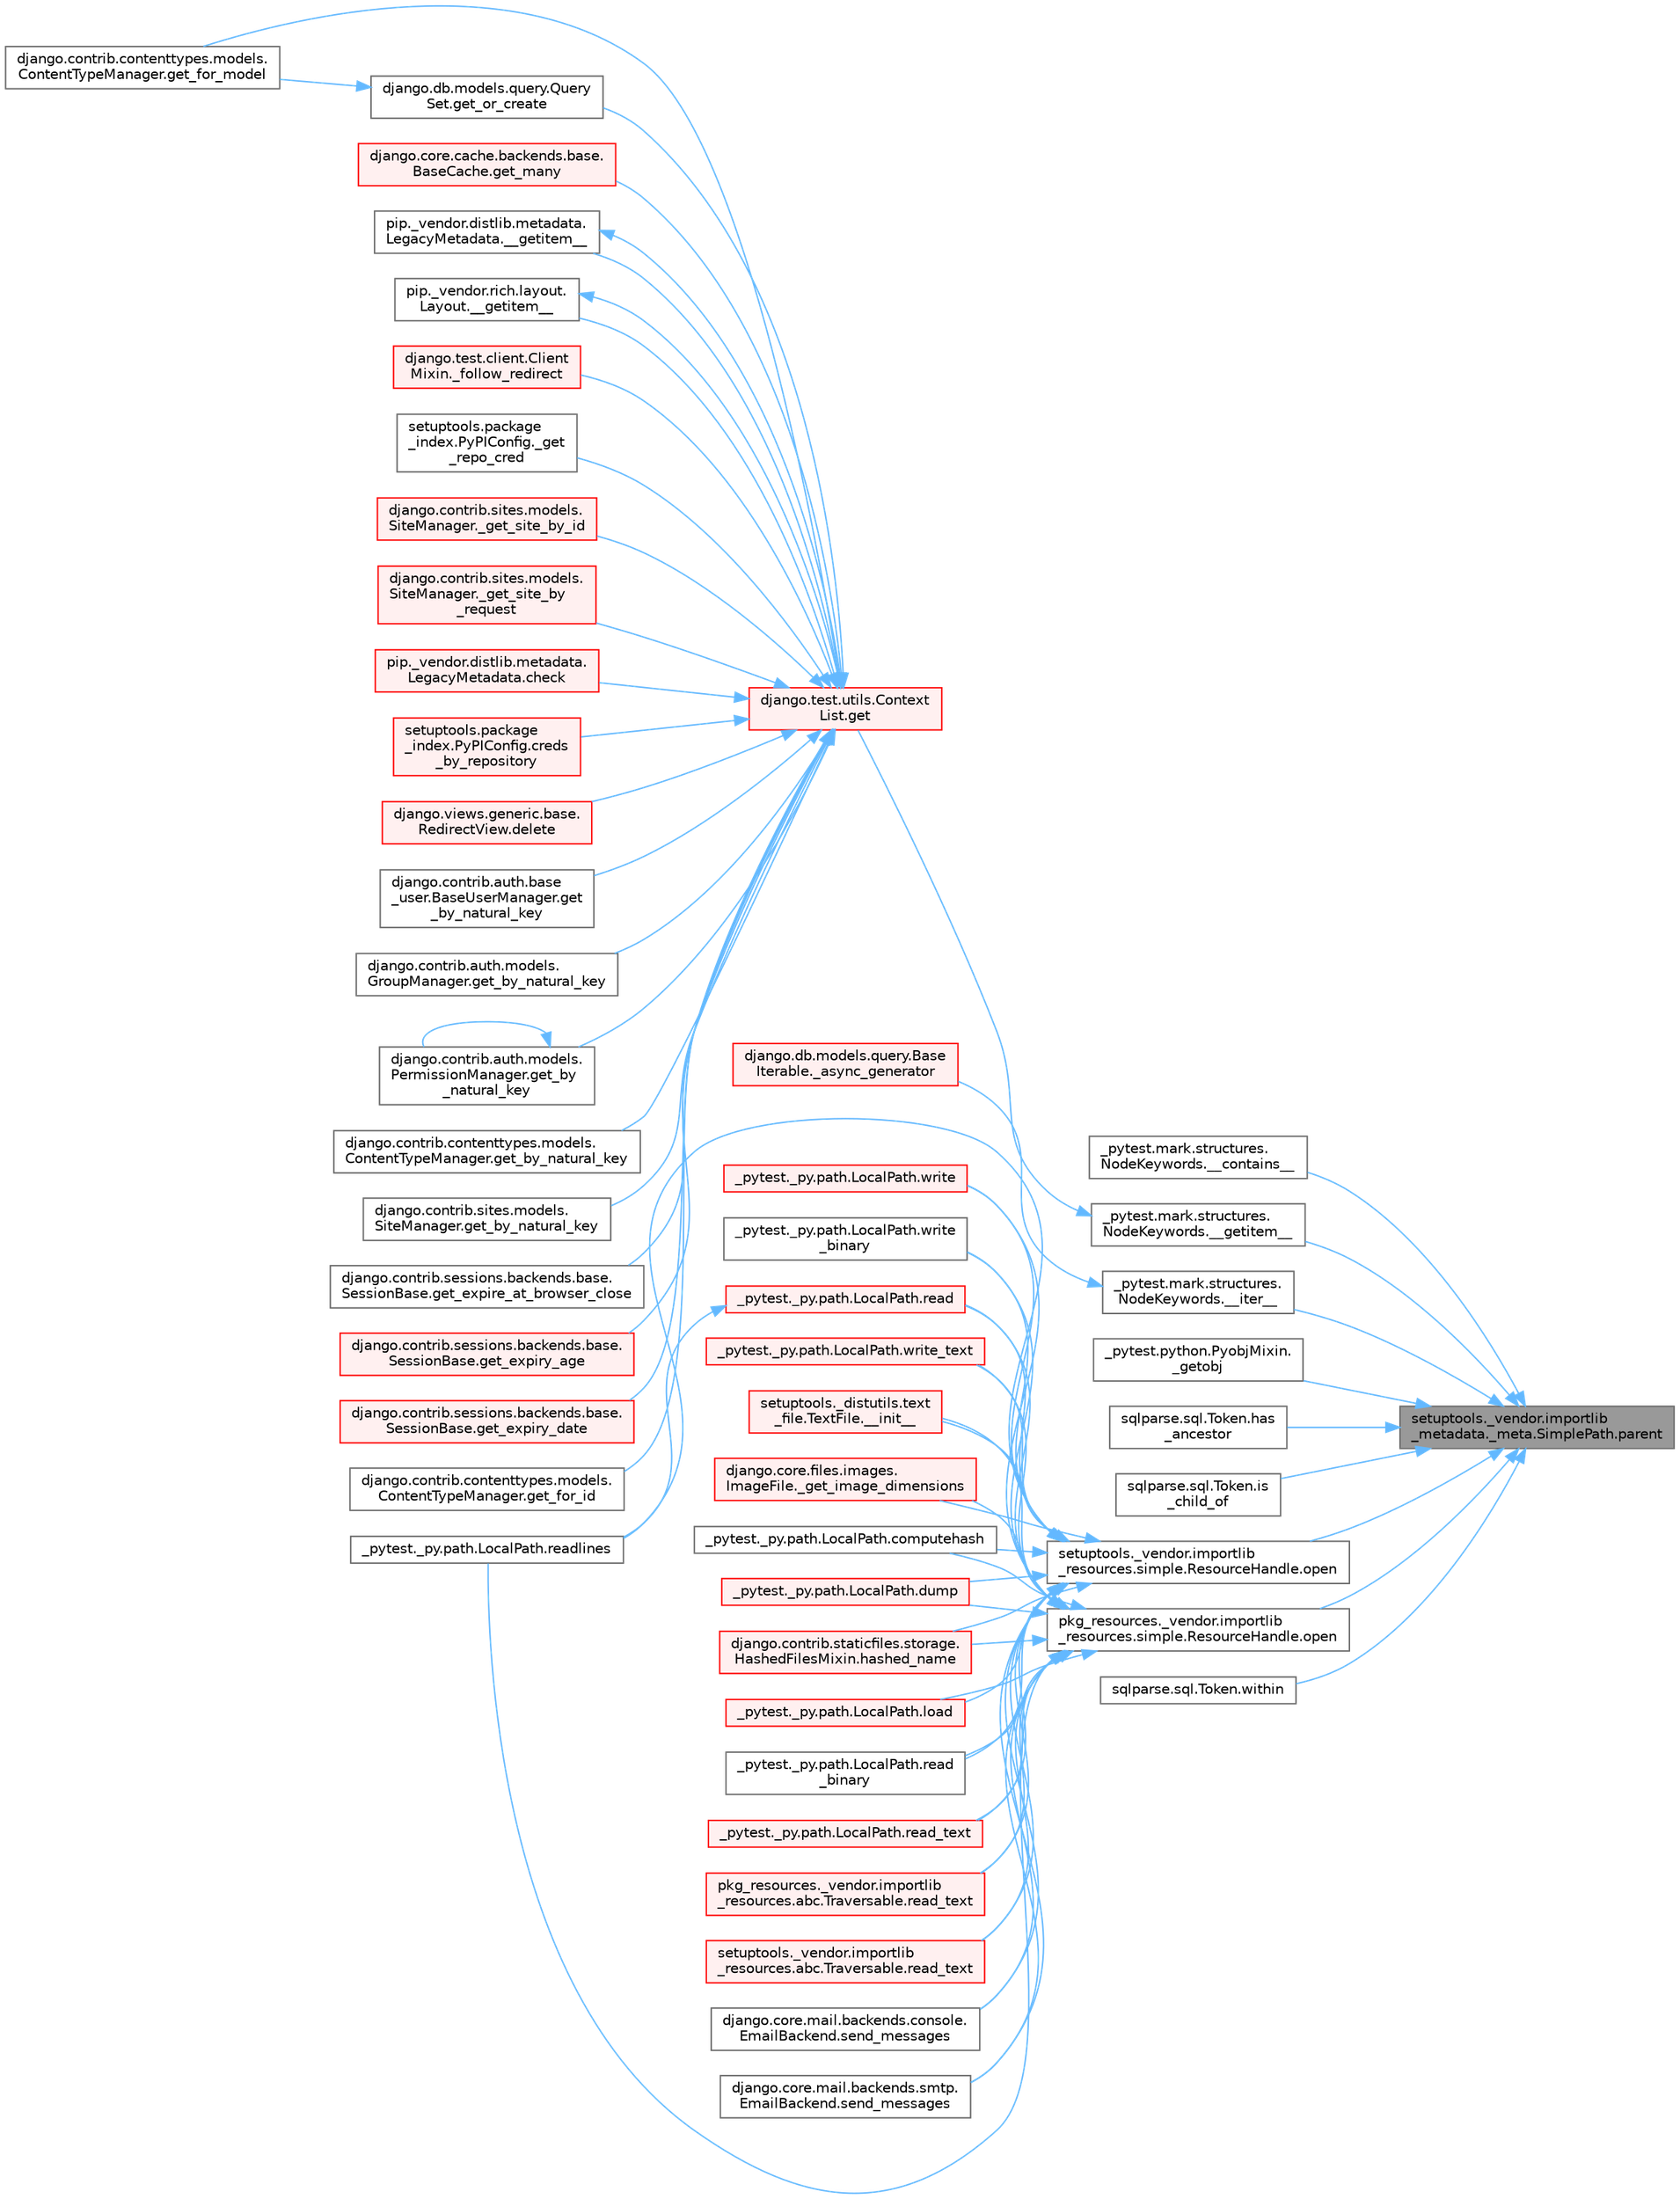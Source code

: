 digraph "setuptools._vendor.importlib_metadata._meta.SimplePath.parent"
{
 // LATEX_PDF_SIZE
  bgcolor="transparent";
  edge [fontname=Helvetica,fontsize=10,labelfontname=Helvetica,labelfontsize=10];
  node [fontname=Helvetica,fontsize=10,shape=box,height=0.2,width=0.4];
  rankdir="RL";
  Node1 [id="Node000001",label="setuptools._vendor.importlib\l_metadata._meta.SimplePath.parent",height=0.2,width=0.4,color="gray40", fillcolor="grey60", style="filled", fontcolor="black",tooltip=" "];
  Node1 -> Node2 [id="edge1_Node000001_Node000002",dir="back",color="steelblue1",style="solid",tooltip=" "];
  Node2 [id="Node000002",label="_pytest.mark.structures.\lNodeKeywords.__contains__",height=0.2,width=0.4,color="grey40", fillcolor="white", style="filled",URL="$class__pytest_1_1mark_1_1structures_1_1_node_keywords.html#a99f7b4075c37b54491e2c0293fe67419",tooltip=" "];
  Node1 -> Node3 [id="edge2_Node000001_Node000003",dir="back",color="steelblue1",style="solid",tooltip=" "];
  Node3 [id="Node000003",label="_pytest.mark.structures.\lNodeKeywords.__getitem__",height=0.2,width=0.4,color="grey40", fillcolor="white", style="filled",URL="$class__pytest_1_1mark_1_1structures_1_1_node_keywords.html#a6c1cff932f4288e6e135fde7bb0a9de5",tooltip=" "];
  Node3 -> Node4 [id="edge3_Node000003_Node000004",dir="back",color="steelblue1",style="solid",tooltip=" "];
  Node4 [id="Node000004",label="django.test.utils.Context\lList.get",height=0.2,width=0.4,color="red", fillcolor="#FFF0F0", style="filled",URL="$classdjango_1_1test_1_1utils_1_1_context_list.html#a1797663a8ac92f44dcb9ad281a896842",tooltip=" "];
  Node4 -> Node5 [id="edge4_Node000004_Node000005",dir="back",color="steelblue1",style="solid",tooltip=" "];
  Node5 [id="Node000005",label="pip._vendor.distlib.metadata.\lLegacyMetadata.__getitem__",height=0.2,width=0.4,color="grey40", fillcolor="white", style="filled",URL="$classpip_1_1__vendor_1_1distlib_1_1metadata_1_1_legacy_metadata.html#a4bbfa90e12a85ff919edb328c979731c",tooltip=" "];
  Node5 -> Node4 [id="edge5_Node000005_Node000004",dir="back",color="steelblue1",style="solid",tooltip=" "];
  Node4 -> Node6 [id="edge6_Node000004_Node000006",dir="back",color="steelblue1",style="solid",tooltip=" "];
  Node6 [id="Node000006",label="pip._vendor.rich.layout.\lLayout.__getitem__",height=0.2,width=0.4,color="grey40", fillcolor="white", style="filled",URL="$classpip_1_1__vendor_1_1rich_1_1layout_1_1_layout.html#add0ab2d771b738c1d8f491d5fc922238",tooltip=" "];
  Node6 -> Node4 [id="edge7_Node000006_Node000004",dir="back",color="steelblue1",style="solid",tooltip=" "];
  Node4 -> Node7 [id="edge8_Node000004_Node000007",dir="back",color="steelblue1",style="solid",tooltip=" "];
  Node7 [id="Node000007",label="django.test.client.Client\lMixin._follow_redirect",height=0.2,width=0.4,color="red", fillcolor="#FFF0F0", style="filled",URL="$classdjango_1_1test_1_1client_1_1_client_mixin.html#a8ef9c674c0e06268a84a19666287c660",tooltip=" "];
  Node4 -> Node1786 [id="edge9_Node000004_Node001786",dir="back",color="steelblue1",style="solid",tooltip=" "];
  Node1786 [id="Node001786",label="setuptools.package\l_index.PyPIConfig._get\l_repo_cred",height=0.2,width=0.4,color="grey40", fillcolor="white", style="filled",URL="$classsetuptools_1_1package__index_1_1_py_p_i_config.html#ae131b3373b6208486cc5f156eaa7265a",tooltip=" "];
  Node4 -> Node1787 [id="edge10_Node000004_Node001787",dir="back",color="steelblue1",style="solid",tooltip=" "];
  Node1787 [id="Node001787",label="django.contrib.sites.models.\lSiteManager._get_site_by_id",height=0.2,width=0.4,color="red", fillcolor="#FFF0F0", style="filled",URL="$classdjango_1_1contrib_1_1sites_1_1models_1_1_site_manager.html#aa2caa86610079c1d43d51ecd4eeffdfd",tooltip=" "];
  Node4 -> Node1789 [id="edge11_Node000004_Node001789",dir="back",color="steelblue1",style="solid",tooltip=" "];
  Node1789 [id="Node001789",label="django.contrib.sites.models.\lSiteManager._get_site_by\l_request",height=0.2,width=0.4,color="red", fillcolor="#FFF0F0", style="filled",URL="$classdjango_1_1contrib_1_1sites_1_1models_1_1_site_manager.html#afe4ac1f1603e7bc2e95bd348c30e9d81",tooltip=" "];
  Node4 -> Node1790 [id="edge12_Node000004_Node001790",dir="back",color="steelblue1",style="solid",tooltip=" "];
  Node1790 [id="Node001790",label="pip._vendor.distlib.metadata.\lLegacyMetadata.check",height=0.2,width=0.4,color="red", fillcolor="#FFF0F0", style="filled",URL="$classpip_1_1__vendor_1_1distlib_1_1metadata_1_1_legacy_metadata.html#a9f3d75961911af2473c8092d354b3d85",tooltip=" "];
  Node4 -> Node1791 [id="edge13_Node000004_Node001791",dir="back",color="steelblue1",style="solid",tooltip=" "];
  Node1791 [id="Node001791",label="setuptools.package\l_index.PyPIConfig.creds\l_by_repository",height=0.2,width=0.4,color="red", fillcolor="#FFF0F0", style="filled",URL="$classsetuptools_1_1package__index_1_1_py_p_i_config.html#a277b3e89479d171582044b5f9eb920a0",tooltip=" "];
  Node4 -> Node1793 [id="edge14_Node000004_Node001793",dir="back",color="steelblue1",style="solid",tooltip=" "];
  Node1793 [id="Node001793",label="django.views.generic.base.\lRedirectView.delete",height=0.2,width=0.4,color="red", fillcolor="#FFF0F0", style="filled",URL="$classdjango_1_1views_1_1generic_1_1base_1_1_redirect_view.html#a7060a2e85ff141d1950dd42e436fb9f1",tooltip=" "];
  Node4 -> Node1794 [id="edge15_Node000004_Node001794",dir="back",color="steelblue1",style="solid",tooltip=" "];
  Node1794 [id="Node001794",label="django.contrib.auth.base\l_user.BaseUserManager.get\l_by_natural_key",height=0.2,width=0.4,color="grey40", fillcolor="white", style="filled",URL="$classdjango_1_1contrib_1_1auth_1_1base__user_1_1_base_user_manager.html#a9e0cf0e3651ecbe163d9f87b076b0bf9",tooltip=" "];
  Node4 -> Node1795 [id="edge16_Node000004_Node001795",dir="back",color="steelblue1",style="solid",tooltip=" "];
  Node1795 [id="Node001795",label="django.contrib.auth.models.\lGroupManager.get_by_natural_key",height=0.2,width=0.4,color="grey40", fillcolor="white", style="filled",URL="$classdjango_1_1contrib_1_1auth_1_1models_1_1_group_manager.html#af57a9a2ac1ef277ef6f1956f9d25293e",tooltip=" "];
  Node4 -> Node1796 [id="edge17_Node000004_Node001796",dir="back",color="steelblue1",style="solid",tooltip=" "];
  Node1796 [id="Node001796",label="django.contrib.auth.models.\lPermissionManager.get_by\l_natural_key",height=0.2,width=0.4,color="grey40", fillcolor="white", style="filled",URL="$classdjango_1_1contrib_1_1auth_1_1models_1_1_permission_manager.html#a27621698d1bd2b3a2d73dbcd84db0cc3",tooltip=" "];
  Node1796 -> Node1796 [id="edge18_Node001796_Node001796",dir="back",color="steelblue1",style="solid",tooltip=" "];
  Node4 -> Node1797 [id="edge19_Node000004_Node001797",dir="back",color="steelblue1",style="solid",tooltip=" "];
  Node1797 [id="Node001797",label="django.contrib.contenttypes.models.\lContentTypeManager.get_by_natural_key",height=0.2,width=0.4,color="grey40", fillcolor="white", style="filled",URL="$classdjango_1_1contrib_1_1contenttypes_1_1models_1_1_content_type_manager.html#aa19a7b03514cc1871e322fd5aeb2ecbe",tooltip=" "];
  Node4 -> Node1798 [id="edge20_Node000004_Node001798",dir="back",color="steelblue1",style="solid",tooltip=" "];
  Node1798 [id="Node001798",label="django.contrib.sites.models.\lSiteManager.get_by_natural_key",height=0.2,width=0.4,color="grey40", fillcolor="white", style="filled",URL="$classdjango_1_1contrib_1_1sites_1_1models_1_1_site_manager.html#aeb05076243fd13bbdb7e1fe18794269c",tooltip=" "];
  Node4 -> Node1799 [id="edge21_Node000004_Node001799",dir="back",color="steelblue1",style="solid",tooltip=" "];
  Node1799 [id="Node001799",label="django.contrib.sessions.backends.base.\lSessionBase.get_expire_at_browser_close",height=0.2,width=0.4,color="grey40", fillcolor="white", style="filled",URL="$classdjango_1_1contrib_1_1sessions_1_1backends_1_1base_1_1_session_base.html#a84c6c4afda960d505a1b2a7d3f97d75f",tooltip=" "];
  Node4 -> Node1800 [id="edge22_Node000004_Node001800",dir="back",color="steelblue1",style="solid",tooltip=" "];
  Node1800 [id="Node001800",label="django.contrib.sessions.backends.base.\lSessionBase.get_expiry_age",height=0.2,width=0.4,color="red", fillcolor="#FFF0F0", style="filled",URL="$classdjango_1_1contrib_1_1sessions_1_1backends_1_1base_1_1_session_base.html#af853871a0f2af33b0fd38d04e9296e01",tooltip=" "];
  Node4 -> Node1801 [id="edge23_Node000004_Node001801",dir="back",color="steelblue1",style="solid",tooltip=" "];
  Node1801 [id="Node001801",label="django.contrib.sessions.backends.base.\lSessionBase.get_expiry_date",height=0.2,width=0.4,color="red", fillcolor="#FFF0F0", style="filled",URL="$classdjango_1_1contrib_1_1sessions_1_1backends_1_1base_1_1_session_base.html#af87a5a48ca86a64f795e97f3529df849",tooltip=" "];
  Node4 -> Node1803 [id="edge24_Node000004_Node001803",dir="back",color="steelblue1",style="solid",tooltip=" "];
  Node1803 [id="Node001803",label="django.contrib.contenttypes.models.\lContentTypeManager.get_for_id",height=0.2,width=0.4,color="grey40", fillcolor="white", style="filled",URL="$classdjango_1_1contrib_1_1contenttypes_1_1models_1_1_content_type_manager.html#a4f41aa06163cf8140d954a9d9ac0e99f",tooltip=" "];
  Node4 -> Node681 [id="edge25_Node000004_Node000681",dir="back",color="steelblue1",style="solid",tooltip=" "];
  Node681 [id="Node000681",label="django.contrib.contenttypes.models.\lContentTypeManager.get_for_model",height=0.2,width=0.4,color="grey40", fillcolor="white", style="filled",URL="$classdjango_1_1contrib_1_1contenttypes_1_1models_1_1_content_type_manager.html#a1b89bc07df6111e44f749d556f96a414",tooltip=" "];
  Node4 -> Node1804 [id="edge26_Node000004_Node001804",dir="back",color="steelblue1",style="solid",tooltip=" "];
  Node1804 [id="Node001804",label="django.core.cache.backends.base.\lBaseCache.get_many",height=0.2,width=0.4,color="red", fillcolor="#FFF0F0", style="filled",URL="$classdjango_1_1core_1_1cache_1_1backends_1_1base_1_1_base_cache.html#a1d156ab9ced75cecfa673cbee3ac9053",tooltip=" "];
  Node4 -> Node680 [id="edge27_Node000004_Node000680",dir="back",color="steelblue1",style="solid",tooltip=" "];
  Node680 [id="Node000680",label="django.db.models.query.Query\lSet.get_or_create",height=0.2,width=0.4,color="grey40", fillcolor="white", style="filled",URL="$classdjango_1_1db_1_1models_1_1query_1_1_query_set.html#a0f727927ec4d1b9f3087b831cc911c59",tooltip=" "];
  Node680 -> Node681 [id="edge28_Node000680_Node000681",dir="back",color="steelblue1",style="solid",tooltip=" "];
  Node1 -> Node3181 [id="edge29_Node000001_Node003181",dir="back",color="steelblue1",style="solid",tooltip=" "];
  Node3181 [id="Node003181",label="_pytest.mark.structures.\lNodeKeywords.__iter__",height=0.2,width=0.4,color="grey40", fillcolor="white", style="filled",URL="$class__pytest_1_1mark_1_1structures_1_1_node_keywords.html#a002936d689eddd025531deb794ef8743",tooltip=" "];
  Node3181 -> Node56 [id="edge30_Node003181_Node000056",dir="back",color="steelblue1",style="solid",tooltip=" "];
  Node56 [id="Node000056",label="django.db.models.query.Base\lIterable._async_generator",height=0.2,width=0.4,color="red", fillcolor="#FFF0F0", style="filled",URL="$classdjango_1_1db_1_1models_1_1query_1_1_base_iterable.html#a3ecc2267976bc6628d1fe84d78355144",tooltip=" "];
  Node1 -> Node3182 [id="edge31_Node000001_Node003182",dir="back",color="steelblue1",style="solid",tooltip=" "];
  Node3182 [id="Node003182",label="_pytest.python.PyobjMixin.\l_getobj",height=0.2,width=0.4,color="grey40", fillcolor="white", style="filled",URL="$class__pytest_1_1python_1_1_pyobj_mixin.html#ae2b18e0b87a9a7c13c14a0d3d43b72d4",tooltip=" "];
  Node1 -> Node3183 [id="edge32_Node000001_Node003183",dir="back",color="steelblue1",style="solid",tooltip=" "];
  Node3183 [id="Node003183",label="sqlparse.sql.Token.has\l_ancestor",height=0.2,width=0.4,color="grey40", fillcolor="white", style="filled",URL="$classsqlparse_1_1sql_1_1_token.html#af3cd2df823fa565662405abd0d575fdc",tooltip=" "];
  Node1 -> Node3184 [id="edge33_Node000001_Node003184",dir="back",color="steelblue1",style="solid",tooltip=" "];
  Node3184 [id="Node003184",label="sqlparse.sql.Token.is\l_child_of",height=0.2,width=0.4,color="grey40", fillcolor="white", style="filled",URL="$classsqlparse_1_1sql_1_1_token.html#ae04d0ecadbbc7bcf902bf1ca1b33f1ef",tooltip=" "];
  Node1 -> Node2087 [id="edge34_Node000001_Node002087",dir="back",color="steelblue1",style="solid",tooltip=" "];
  Node2087 [id="Node002087",label="pkg_resources._vendor.importlib\l_resources.simple.ResourceHandle.open",height=0.2,width=0.4,color="grey40", fillcolor="white", style="filled",URL="$classpkg__resources_1_1__vendor_1_1importlib__resources_1_1simple_1_1_resource_handle.html#a1544d084d2972991077975104f50d515",tooltip=" "];
  Node2087 -> Node60 [id="edge35_Node002087_Node000060",dir="back",color="steelblue1",style="solid",tooltip=" "];
  Node60 [id="Node000060",label="setuptools._distutils.text\l_file.TextFile.__init__",height=0.2,width=0.4,color="red", fillcolor="#FFF0F0", style="filled",URL="$classsetuptools_1_1__distutils_1_1text__file_1_1_text_file.html#aeb26f34e394b4e658295391382cc8813",tooltip=" "];
  Node2087 -> Node92 [id="edge36_Node002087_Node000092",dir="back",color="steelblue1",style="solid",tooltip=" "];
  Node92 [id="Node000092",label="django.core.files.images.\lImageFile._get_image_dimensions",height=0.2,width=0.4,color="red", fillcolor="#FFF0F0", style="filled",URL="$classdjango_1_1core_1_1files_1_1images_1_1_image_file.html#a2832e2235f63c851f4652a4ea59ec924",tooltip=" "];
  Node2087 -> Node777 [id="edge37_Node002087_Node000777",dir="back",color="steelblue1",style="solid",tooltip=" "];
  Node777 [id="Node000777",label="_pytest._py.path.LocalPath.computehash",height=0.2,width=0.4,color="grey40", fillcolor="white", style="filled",URL="$class__pytest_1_1__py_1_1path_1_1_local_path.html#aa82d067bed26e6655d315d858254160b",tooltip=" "];
  Node2087 -> Node778 [id="edge38_Node002087_Node000778",dir="back",color="steelblue1",style="solid",tooltip=" "];
  Node778 [id="Node000778",label="_pytest._py.path.LocalPath.dump",height=0.2,width=0.4,color="red", fillcolor="#FFF0F0", style="filled",URL="$class__pytest_1_1__py_1_1path_1_1_local_path.html#a2f45e7b54f2823ed6746a19107ae68b4",tooltip=" "];
  Node2087 -> Node575 [id="edge39_Node002087_Node000575",dir="back",color="steelblue1",style="solid",tooltip=" "];
  Node575 [id="Node000575",label="django.contrib.staticfiles.storage.\lHashedFilesMixin.hashed_name",height=0.2,width=0.4,color="red", fillcolor="#FFF0F0", style="filled",URL="$classdjango_1_1contrib_1_1staticfiles_1_1storage_1_1_hashed_files_mixin.html#aa30283e5d1a2177cf975b44ae95e45e4",tooltip=" "];
  Node2087 -> Node780 [id="edge40_Node002087_Node000780",dir="back",color="steelblue1",style="solid",tooltip=" "];
  Node780 [id="Node000780",label="_pytest._py.path.LocalPath.load",height=0.2,width=0.4,color="red", fillcolor="#FFF0F0", style="filled",URL="$class__pytest_1_1__py_1_1path_1_1_local_path.html#a284b118886fe9a033c146647826faf72",tooltip=" "];
  Node2087 -> Node781 [id="edge41_Node002087_Node000781",dir="back",color="steelblue1",style="solid",tooltip=" "];
  Node781 [id="Node000781",label="_pytest._py.path.LocalPath.read",height=0.2,width=0.4,color="red", fillcolor="#FFF0F0", style="filled",URL="$class__pytest_1_1__py_1_1path_1_1_local_path.html#a8640b65f715ce8a258379deb78a68fd8",tooltip=" "];
  Node781 -> Node1068 [id="edge42_Node000781_Node001068",dir="back",color="steelblue1",style="solid",tooltip=" "];
  Node1068 [id="Node001068",label="_pytest._py.path.LocalPath.readlines",height=0.2,width=0.4,color="grey40", fillcolor="white", style="filled",URL="$class__pytest_1_1__py_1_1path_1_1_local_path.html#ab4ae86092b85919c6d43e793d049c3b3",tooltip=" "];
  Node2087 -> Node817 [id="edge43_Node002087_Node000817",dir="back",color="steelblue1",style="solid",tooltip=" "];
  Node817 [id="Node000817",label="_pytest._py.path.LocalPath.read\l_binary",height=0.2,width=0.4,color="grey40", fillcolor="white", style="filled",URL="$class__pytest_1_1__py_1_1path_1_1_local_path.html#adc47986c47c70f2b5889b85af157cd59",tooltip=" "];
  Node2087 -> Node818 [id="edge44_Node002087_Node000818",dir="back",color="steelblue1",style="solid",tooltip=" "];
  Node818 [id="Node000818",label="_pytest._py.path.LocalPath.read_text",height=0.2,width=0.4,color="red", fillcolor="#FFF0F0", style="filled",URL="$class__pytest_1_1__py_1_1path_1_1_local_path.html#aea3efa14b998c32e27f6604263858398",tooltip=" "];
  Node2087 -> Node1092 [id="edge45_Node002087_Node001092",dir="back",color="steelblue1",style="solid",tooltip=" "];
  Node1092 [id="Node001092",label="pkg_resources._vendor.importlib\l_resources.abc.Traversable.read_text",height=0.2,width=0.4,color="red", fillcolor="#FFF0F0", style="filled",URL="$classpkg__resources_1_1__vendor_1_1importlib__resources_1_1abc_1_1_traversable.html#a2fa0982edeea4b5f1a38953c1d81f10b",tooltip=" "];
  Node2087 -> Node1341 [id="edge46_Node002087_Node001341",dir="back",color="steelblue1",style="solid",tooltip=" "];
  Node1341 [id="Node001341",label="setuptools._vendor.importlib\l_resources.abc.Traversable.read_text",height=0.2,width=0.4,color="red", fillcolor="#FFF0F0", style="filled",URL="$classsetuptools_1_1__vendor_1_1importlib__resources_1_1abc_1_1_traversable.html#aee408e70fdcc58915b97b67f3dd981a3",tooltip=" "];
  Node2087 -> Node1068 [id="edge47_Node002087_Node001068",dir="back",color="steelblue1",style="solid",tooltip=" "];
  Node2087 -> Node1342 [id="edge48_Node002087_Node001342",dir="back",color="steelblue1",style="solid",tooltip=" "];
  Node1342 [id="Node001342",label="django.core.mail.backends.console.\lEmailBackend.send_messages",height=0.2,width=0.4,color="grey40", fillcolor="white", style="filled",URL="$classdjango_1_1core_1_1mail_1_1backends_1_1console_1_1_email_backend.html#ae3c7f922df87a228638e98cbb97a3deb",tooltip=" "];
  Node2087 -> Node1343 [id="edge49_Node002087_Node001343",dir="back",color="steelblue1",style="solid",tooltip=" "];
  Node1343 [id="Node001343",label="django.core.mail.backends.smtp.\lEmailBackend.send_messages",height=0.2,width=0.4,color="grey40", fillcolor="white", style="filled",URL="$classdjango_1_1core_1_1mail_1_1backends_1_1smtp_1_1_email_backend.html#a0d829964e867581b24047266e5c3dca6",tooltip=" "];
  Node2087 -> Node1344 [id="edge50_Node002087_Node001344",dir="back",color="steelblue1",style="solid",tooltip=" "];
  Node1344 [id="Node001344",label="_pytest._py.path.LocalPath.write",height=0.2,width=0.4,color="red", fillcolor="#FFF0F0", style="filled",URL="$class__pytest_1_1__py_1_1path_1_1_local_path.html#a8f782fcf3e7b991a42259724f3d25de2",tooltip=" "];
  Node2087 -> Node1345 [id="edge51_Node002087_Node001345",dir="back",color="steelblue1",style="solid",tooltip=" "];
  Node1345 [id="Node001345",label="_pytest._py.path.LocalPath.write\l_binary",height=0.2,width=0.4,color="grey40", fillcolor="white", style="filled",URL="$class__pytest_1_1__py_1_1path_1_1_local_path.html#a7534a4f27649c991dcbf86175776d5d9",tooltip=" "];
  Node2087 -> Node1346 [id="edge52_Node002087_Node001346",dir="back",color="steelblue1",style="solid",tooltip=" "];
  Node1346 [id="Node001346",label="_pytest._py.path.LocalPath.write_text",height=0.2,width=0.4,color="red", fillcolor="#FFF0F0", style="filled",URL="$class__pytest_1_1__py_1_1path_1_1_local_path.html#aa5dd623ba884ffb1a61b8a65bfb38d1f",tooltip=" "];
  Node1 -> Node2089 [id="edge53_Node000001_Node002089",dir="back",color="steelblue1",style="solid",tooltip=" "];
  Node2089 [id="Node002089",label="setuptools._vendor.importlib\l_resources.simple.ResourceHandle.open",height=0.2,width=0.4,color="grey40", fillcolor="white", style="filled",URL="$classsetuptools_1_1__vendor_1_1importlib__resources_1_1simple_1_1_resource_handle.html#abbfb7b16f37e2ab8a50ba8b5f8259eea",tooltip=" "];
  Node2089 -> Node60 [id="edge54_Node002089_Node000060",dir="back",color="steelblue1",style="solid",tooltip=" "];
  Node2089 -> Node92 [id="edge55_Node002089_Node000092",dir="back",color="steelblue1",style="solid",tooltip=" "];
  Node2089 -> Node777 [id="edge56_Node002089_Node000777",dir="back",color="steelblue1",style="solid",tooltip=" "];
  Node2089 -> Node778 [id="edge57_Node002089_Node000778",dir="back",color="steelblue1",style="solid",tooltip=" "];
  Node2089 -> Node575 [id="edge58_Node002089_Node000575",dir="back",color="steelblue1",style="solid",tooltip=" "];
  Node2089 -> Node780 [id="edge59_Node002089_Node000780",dir="back",color="steelblue1",style="solid",tooltip=" "];
  Node2089 -> Node781 [id="edge60_Node002089_Node000781",dir="back",color="steelblue1",style="solid",tooltip=" "];
  Node2089 -> Node817 [id="edge61_Node002089_Node000817",dir="back",color="steelblue1",style="solid",tooltip=" "];
  Node2089 -> Node818 [id="edge62_Node002089_Node000818",dir="back",color="steelblue1",style="solid",tooltip=" "];
  Node2089 -> Node1092 [id="edge63_Node002089_Node001092",dir="back",color="steelblue1",style="solid",tooltip=" "];
  Node2089 -> Node1341 [id="edge64_Node002089_Node001341",dir="back",color="steelblue1",style="solid",tooltip=" "];
  Node2089 -> Node1068 [id="edge65_Node002089_Node001068",dir="back",color="steelblue1",style="solid",tooltip=" "];
  Node2089 -> Node1342 [id="edge66_Node002089_Node001342",dir="back",color="steelblue1",style="solid",tooltip=" "];
  Node2089 -> Node1343 [id="edge67_Node002089_Node001343",dir="back",color="steelblue1",style="solid",tooltip=" "];
  Node2089 -> Node1344 [id="edge68_Node002089_Node001344",dir="back",color="steelblue1",style="solid",tooltip=" "];
  Node2089 -> Node1345 [id="edge69_Node002089_Node001345",dir="back",color="steelblue1",style="solid",tooltip=" "];
  Node2089 -> Node1346 [id="edge70_Node002089_Node001346",dir="back",color="steelblue1",style="solid",tooltip=" "];
  Node1 -> Node3185 [id="edge71_Node000001_Node003185",dir="back",color="steelblue1",style="solid",tooltip=" "];
  Node3185 [id="Node003185",label="sqlparse.sql.Token.within",height=0.2,width=0.4,color="grey40", fillcolor="white", style="filled",URL="$classsqlparse_1_1sql_1_1_token.html#a75ba96fcee19efa8b15e655a4cb944af",tooltip=" "];
}
